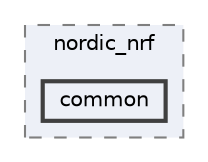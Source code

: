 digraph "build/zephyr/soc/arm/nordic_nrf/common"
{
 // LATEX_PDF_SIZE
  bgcolor="transparent";
  edge [fontname=Helvetica,fontsize=10,labelfontname=Helvetica,labelfontsize=10];
  node [fontname=Helvetica,fontsize=10,shape=box,height=0.2,width=0.4];
  compound=true
  subgraph clusterdir_32935d3dde786a9cacbbbdf279095902 {
    graph [ bgcolor="#edf0f7", pencolor="grey50", label="nordic_nrf", fontname=Helvetica,fontsize=10 style="filled,dashed", URL="dir_32935d3dde786a9cacbbbdf279095902.html",tooltip=""]
  dir_65ece66d6ea8e15bdd91c1c5ad64bf89 [label="common", fillcolor="#edf0f7", color="grey25", style="filled,bold", URL="dir_65ece66d6ea8e15bdd91c1c5ad64bf89.html",tooltip=""];
  }
}
